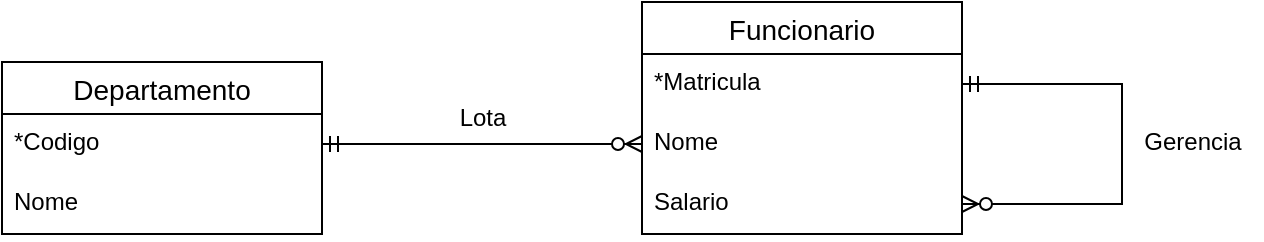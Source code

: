 <mxfile version="13.7.9" type="device"><diagram id="R2lEEEUBdFMjLlhIrx00" name="Page-1"><mxGraphModel dx="868" dy="479" grid="1" gridSize="10" guides="1" tooltips="1" connect="1" arrows="1" fold="1" page="1" pageScale="1" pageWidth="850" pageHeight="1100" math="0" shadow="0" extFonts="Permanent Marker^https://fonts.googleapis.com/css?family=Permanent+Marker"><root><mxCell id="0"/><mxCell id="1" parent="0"/><mxCell id="NnG9X-bCzduuQWzq-gst-5" value="Funcionario" style="swimlane;fontStyle=0;childLayout=stackLayout;horizontal=1;startSize=26;horizontalStack=0;resizeParent=1;resizeParentMax=0;resizeLast=0;collapsible=1;marginBottom=0;align=center;fontSize=14;" vertex="1" parent="1"><mxGeometry x="380" y="120" width="160" height="116" as="geometry"/></mxCell><mxCell id="NnG9X-bCzduuQWzq-gst-10" style="edgeStyle=orthogonalEdgeStyle;rounded=0;orthogonalLoop=1;jettySize=auto;html=1;exitX=1;exitY=0.5;exitDx=0;exitDy=0;entryX=1;entryY=0.5;entryDx=0;entryDy=0;startArrow=ERmandOne;startFill=0;endArrow=ERzeroToMany;endFill=1;" edge="1" parent="NnG9X-bCzduuQWzq-gst-5" source="NnG9X-bCzduuQWzq-gst-6" target="NnG9X-bCzduuQWzq-gst-8"><mxGeometry relative="1" as="geometry"><Array as="points"><mxPoint x="240" y="41"/><mxPoint x="240" y="101"/></Array></mxGeometry></mxCell><mxCell id="NnG9X-bCzduuQWzq-gst-6" value="*Matricula" style="text;strokeColor=none;fillColor=none;spacingLeft=4;spacingRight=4;overflow=hidden;rotatable=0;points=[[0,0.5],[1,0.5]];portConstraint=eastwest;fontSize=12;" vertex="1" parent="NnG9X-bCzduuQWzq-gst-5"><mxGeometry y="26" width="160" height="30" as="geometry"/></mxCell><mxCell id="NnG9X-bCzduuQWzq-gst-7" value="Nome" style="text;strokeColor=none;fillColor=none;spacingLeft=4;spacingRight=4;overflow=hidden;rotatable=0;points=[[0,0.5],[1,0.5]];portConstraint=eastwest;fontSize=12;" vertex="1" parent="NnG9X-bCzduuQWzq-gst-5"><mxGeometry y="56" width="160" height="30" as="geometry"/></mxCell><mxCell id="NnG9X-bCzduuQWzq-gst-8" value="Salario" style="text;strokeColor=none;fillColor=none;spacingLeft=4;spacingRight=4;overflow=hidden;rotatable=0;points=[[0,0.5],[1,0.5]];portConstraint=eastwest;fontSize=12;" vertex="1" parent="NnG9X-bCzduuQWzq-gst-5"><mxGeometry y="86" width="160" height="30" as="geometry"/></mxCell><mxCell id="NnG9X-bCzduuQWzq-gst-9" style="edgeStyle=orthogonalEdgeStyle;rounded=0;orthogonalLoop=1;jettySize=auto;html=1;exitX=1;exitY=0.5;exitDx=0;exitDy=0;entryX=0;entryY=0.5;entryDx=0;entryDy=0;endArrow=ERzeroToMany;endFill=1;startArrow=ERmandOne;startFill=0;" edge="1" parent="1" source="NnG9X-bCzduuQWzq-gst-2" target="NnG9X-bCzduuQWzq-gst-7"><mxGeometry relative="1" as="geometry"/></mxCell><mxCell id="NnG9X-bCzduuQWzq-gst-1" value="Departamento" style="swimlane;fontStyle=0;childLayout=stackLayout;horizontal=1;startSize=26;horizontalStack=0;resizeParent=1;resizeParentMax=0;resizeLast=0;collapsible=1;marginBottom=0;align=center;fontSize=14;" vertex="1" parent="1"><mxGeometry x="60" y="150" width="160" height="86" as="geometry"/></mxCell><mxCell id="NnG9X-bCzduuQWzq-gst-2" value="*Codigo" style="text;strokeColor=none;fillColor=none;spacingLeft=4;spacingRight=4;overflow=hidden;rotatable=0;points=[[0,0.5],[1,0.5]];portConstraint=eastwest;fontSize=12;" vertex="1" parent="NnG9X-bCzduuQWzq-gst-1"><mxGeometry y="26" width="160" height="30" as="geometry"/></mxCell><mxCell id="NnG9X-bCzduuQWzq-gst-3" value="Nome" style="text;strokeColor=none;fillColor=none;spacingLeft=4;spacingRight=4;overflow=hidden;rotatable=0;points=[[0,0.5],[1,0.5]];portConstraint=eastwest;fontSize=12;" vertex="1" parent="NnG9X-bCzduuQWzq-gst-1"><mxGeometry y="56" width="160" height="30" as="geometry"/></mxCell><mxCell id="NnG9X-bCzduuQWzq-gst-11" value="Gerencia" style="text;html=1;align=center;verticalAlign=middle;resizable=0;points=[];autosize=1;" vertex="1" parent="1"><mxGeometry x="620" y="180" width="70" height="20" as="geometry"/></mxCell><mxCell id="NnG9X-bCzduuQWzq-gst-12" value="Lota" style="text;html=1;align=center;verticalAlign=middle;resizable=0;points=[];autosize=1;" vertex="1" parent="1"><mxGeometry x="280" y="168" width="40" height="20" as="geometry"/></mxCell></root></mxGraphModel></diagram></mxfile>